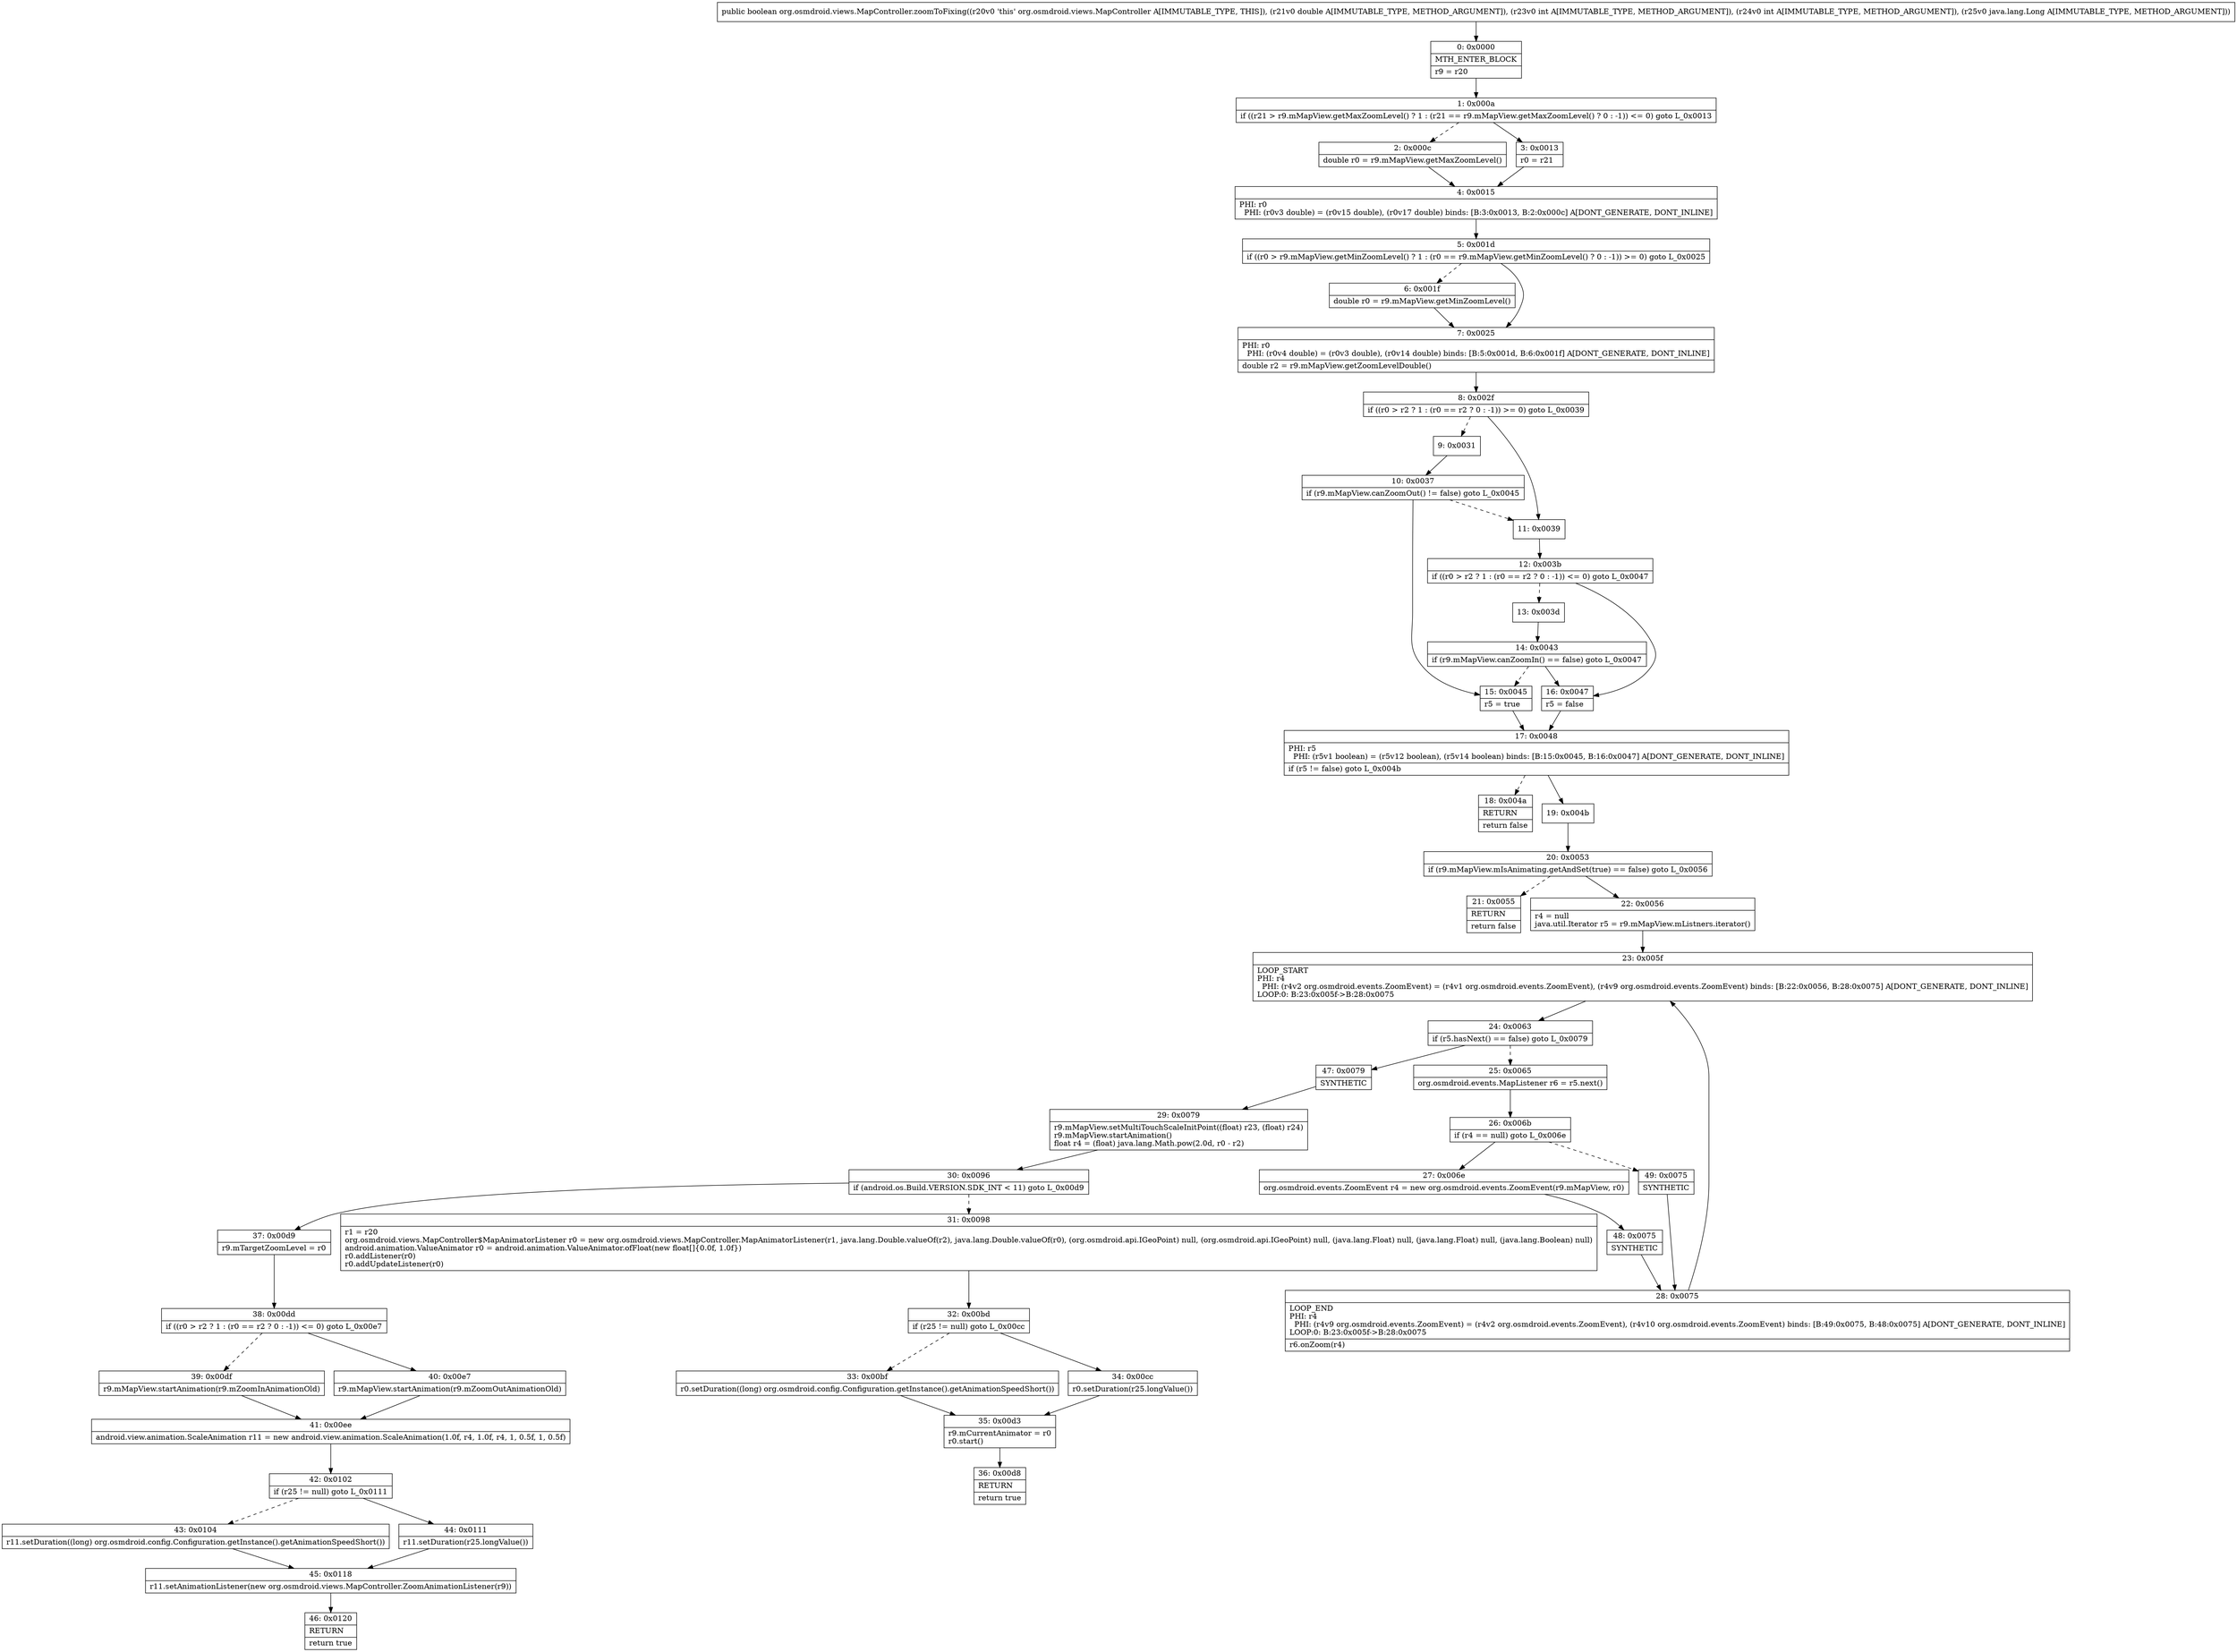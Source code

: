digraph "CFG fororg.osmdroid.views.MapController.zoomToFixing(DIILjava\/lang\/Long;)Z" {
Node_0 [shape=record,label="{0\:\ 0x0000|MTH_ENTER_BLOCK\l|r9 = r20\l}"];
Node_1 [shape=record,label="{1\:\ 0x000a|if ((r21 \> r9.mMapView.getMaxZoomLevel() ? 1 : (r21 == r9.mMapView.getMaxZoomLevel() ? 0 : \-1)) \<= 0) goto L_0x0013\l}"];
Node_2 [shape=record,label="{2\:\ 0x000c|double r0 = r9.mMapView.getMaxZoomLevel()\l}"];
Node_3 [shape=record,label="{3\:\ 0x0013|r0 = r21\l}"];
Node_4 [shape=record,label="{4\:\ 0x0015|PHI: r0 \l  PHI: (r0v3 double) = (r0v15 double), (r0v17 double) binds: [B:3:0x0013, B:2:0x000c] A[DONT_GENERATE, DONT_INLINE]\l}"];
Node_5 [shape=record,label="{5\:\ 0x001d|if ((r0 \> r9.mMapView.getMinZoomLevel() ? 1 : (r0 == r9.mMapView.getMinZoomLevel() ? 0 : \-1)) \>= 0) goto L_0x0025\l}"];
Node_6 [shape=record,label="{6\:\ 0x001f|double r0 = r9.mMapView.getMinZoomLevel()\l}"];
Node_7 [shape=record,label="{7\:\ 0x0025|PHI: r0 \l  PHI: (r0v4 double) = (r0v3 double), (r0v14 double) binds: [B:5:0x001d, B:6:0x001f] A[DONT_GENERATE, DONT_INLINE]\l|double r2 = r9.mMapView.getZoomLevelDouble()\l}"];
Node_8 [shape=record,label="{8\:\ 0x002f|if ((r0 \> r2 ? 1 : (r0 == r2 ? 0 : \-1)) \>= 0) goto L_0x0039\l}"];
Node_9 [shape=record,label="{9\:\ 0x0031}"];
Node_10 [shape=record,label="{10\:\ 0x0037|if (r9.mMapView.canZoomOut() != false) goto L_0x0045\l}"];
Node_11 [shape=record,label="{11\:\ 0x0039}"];
Node_12 [shape=record,label="{12\:\ 0x003b|if ((r0 \> r2 ? 1 : (r0 == r2 ? 0 : \-1)) \<= 0) goto L_0x0047\l}"];
Node_13 [shape=record,label="{13\:\ 0x003d}"];
Node_14 [shape=record,label="{14\:\ 0x0043|if (r9.mMapView.canZoomIn() == false) goto L_0x0047\l}"];
Node_15 [shape=record,label="{15\:\ 0x0045|r5 = true\l}"];
Node_16 [shape=record,label="{16\:\ 0x0047|r5 = false\l}"];
Node_17 [shape=record,label="{17\:\ 0x0048|PHI: r5 \l  PHI: (r5v1 boolean) = (r5v12 boolean), (r5v14 boolean) binds: [B:15:0x0045, B:16:0x0047] A[DONT_GENERATE, DONT_INLINE]\l|if (r5 != false) goto L_0x004b\l}"];
Node_18 [shape=record,label="{18\:\ 0x004a|RETURN\l|return false\l}"];
Node_19 [shape=record,label="{19\:\ 0x004b}"];
Node_20 [shape=record,label="{20\:\ 0x0053|if (r9.mMapView.mIsAnimating.getAndSet(true) == false) goto L_0x0056\l}"];
Node_21 [shape=record,label="{21\:\ 0x0055|RETURN\l|return false\l}"];
Node_22 [shape=record,label="{22\:\ 0x0056|r4 = null\ljava.util.Iterator r5 = r9.mMapView.mListners.iterator()\l}"];
Node_23 [shape=record,label="{23\:\ 0x005f|LOOP_START\lPHI: r4 \l  PHI: (r4v2 org.osmdroid.events.ZoomEvent) = (r4v1 org.osmdroid.events.ZoomEvent), (r4v9 org.osmdroid.events.ZoomEvent) binds: [B:22:0x0056, B:28:0x0075] A[DONT_GENERATE, DONT_INLINE]\lLOOP:0: B:23:0x005f\-\>B:28:0x0075\l}"];
Node_24 [shape=record,label="{24\:\ 0x0063|if (r5.hasNext() == false) goto L_0x0079\l}"];
Node_25 [shape=record,label="{25\:\ 0x0065|org.osmdroid.events.MapListener r6 = r5.next()\l}"];
Node_26 [shape=record,label="{26\:\ 0x006b|if (r4 == null) goto L_0x006e\l}"];
Node_27 [shape=record,label="{27\:\ 0x006e|org.osmdroid.events.ZoomEvent r4 = new org.osmdroid.events.ZoomEvent(r9.mMapView, r0)\l}"];
Node_28 [shape=record,label="{28\:\ 0x0075|LOOP_END\lPHI: r4 \l  PHI: (r4v9 org.osmdroid.events.ZoomEvent) = (r4v2 org.osmdroid.events.ZoomEvent), (r4v10 org.osmdroid.events.ZoomEvent) binds: [B:49:0x0075, B:48:0x0075] A[DONT_GENERATE, DONT_INLINE]\lLOOP:0: B:23:0x005f\-\>B:28:0x0075\l|r6.onZoom(r4)\l}"];
Node_29 [shape=record,label="{29\:\ 0x0079|r9.mMapView.setMultiTouchScaleInitPoint((float) r23, (float) r24)\lr9.mMapView.startAnimation()\lfloat r4 = (float) java.lang.Math.pow(2.0d, r0 \- r2)\l}"];
Node_30 [shape=record,label="{30\:\ 0x0096|if (android.os.Build.VERSION.SDK_INT \< 11) goto L_0x00d9\l}"];
Node_31 [shape=record,label="{31\:\ 0x0098|r1 = r20\lorg.osmdroid.views.MapController$MapAnimatorListener r0 = new org.osmdroid.views.MapController.MapAnimatorListener(r1, java.lang.Double.valueOf(r2), java.lang.Double.valueOf(r0), (org.osmdroid.api.IGeoPoint) null, (org.osmdroid.api.IGeoPoint) null, (java.lang.Float) null, (java.lang.Float) null, (java.lang.Boolean) null)\landroid.animation.ValueAnimator r0 = android.animation.ValueAnimator.ofFloat(new float[]\{0.0f, 1.0f\})\lr0.addListener(r0)\lr0.addUpdateListener(r0)\l}"];
Node_32 [shape=record,label="{32\:\ 0x00bd|if (r25 != null) goto L_0x00cc\l}"];
Node_33 [shape=record,label="{33\:\ 0x00bf|r0.setDuration((long) org.osmdroid.config.Configuration.getInstance().getAnimationSpeedShort())\l}"];
Node_34 [shape=record,label="{34\:\ 0x00cc|r0.setDuration(r25.longValue())\l}"];
Node_35 [shape=record,label="{35\:\ 0x00d3|r9.mCurrentAnimator = r0\lr0.start()\l}"];
Node_36 [shape=record,label="{36\:\ 0x00d8|RETURN\l|return true\l}"];
Node_37 [shape=record,label="{37\:\ 0x00d9|r9.mTargetZoomLevel = r0\l}"];
Node_38 [shape=record,label="{38\:\ 0x00dd|if ((r0 \> r2 ? 1 : (r0 == r2 ? 0 : \-1)) \<= 0) goto L_0x00e7\l}"];
Node_39 [shape=record,label="{39\:\ 0x00df|r9.mMapView.startAnimation(r9.mZoomInAnimationOld)\l}"];
Node_40 [shape=record,label="{40\:\ 0x00e7|r9.mMapView.startAnimation(r9.mZoomOutAnimationOld)\l}"];
Node_41 [shape=record,label="{41\:\ 0x00ee|android.view.animation.ScaleAnimation r11 = new android.view.animation.ScaleAnimation(1.0f, r4, 1.0f, r4, 1, 0.5f, 1, 0.5f)\l}"];
Node_42 [shape=record,label="{42\:\ 0x0102|if (r25 != null) goto L_0x0111\l}"];
Node_43 [shape=record,label="{43\:\ 0x0104|r11.setDuration((long) org.osmdroid.config.Configuration.getInstance().getAnimationSpeedShort())\l}"];
Node_44 [shape=record,label="{44\:\ 0x0111|r11.setDuration(r25.longValue())\l}"];
Node_45 [shape=record,label="{45\:\ 0x0118|r11.setAnimationListener(new org.osmdroid.views.MapController.ZoomAnimationListener(r9))\l}"];
Node_46 [shape=record,label="{46\:\ 0x0120|RETURN\l|return true\l}"];
Node_47 [shape=record,label="{47\:\ 0x0079|SYNTHETIC\l}"];
Node_48 [shape=record,label="{48\:\ 0x0075|SYNTHETIC\l}"];
Node_49 [shape=record,label="{49\:\ 0x0075|SYNTHETIC\l}"];
MethodNode[shape=record,label="{public boolean org.osmdroid.views.MapController.zoomToFixing((r20v0 'this' org.osmdroid.views.MapController A[IMMUTABLE_TYPE, THIS]), (r21v0 double A[IMMUTABLE_TYPE, METHOD_ARGUMENT]), (r23v0 int A[IMMUTABLE_TYPE, METHOD_ARGUMENT]), (r24v0 int A[IMMUTABLE_TYPE, METHOD_ARGUMENT]), (r25v0 java.lang.Long A[IMMUTABLE_TYPE, METHOD_ARGUMENT])) }"];
MethodNode -> Node_0;
Node_0 -> Node_1;
Node_1 -> Node_2[style=dashed];
Node_1 -> Node_3;
Node_2 -> Node_4;
Node_3 -> Node_4;
Node_4 -> Node_5;
Node_5 -> Node_6[style=dashed];
Node_5 -> Node_7;
Node_6 -> Node_7;
Node_7 -> Node_8;
Node_8 -> Node_9[style=dashed];
Node_8 -> Node_11;
Node_9 -> Node_10;
Node_10 -> Node_11[style=dashed];
Node_10 -> Node_15;
Node_11 -> Node_12;
Node_12 -> Node_13[style=dashed];
Node_12 -> Node_16;
Node_13 -> Node_14;
Node_14 -> Node_15[style=dashed];
Node_14 -> Node_16;
Node_15 -> Node_17;
Node_16 -> Node_17;
Node_17 -> Node_18[style=dashed];
Node_17 -> Node_19;
Node_19 -> Node_20;
Node_20 -> Node_21[style=dashed];
Node_20 -> Node_22;
Node_22 -> Node_23;
Node_23 -> Node_24;
Node_24 -> Node_25[style=dashed];
Node_24 -> Node_47;
Node_25 -> Node_26;
Node_26 -> Node_27;
Node_26 -> Node_49[style=dashed];
Node_27 -> Node_48;
Node_28 -> Node_23;
Node_29 -> Node_30;
Node_30 -> Node_31[style=dashed];
Node_30 -> Node_37;
Node_31 -> Node_32;
Node_32 -> Node_33[style=dashed];
Node_32 -> Node_34;
Node_33 -> Node_35;
Node_34 -> Node_35;
Node_35 -> Node_36;
Node_37 -> Node_38;
Node_38 -> Node_39[style=dashed];
Node_38 -> Node_40;
Node_39 -> Node_41;
Node_40 -> Node_41;
Node_41 -> Node_42;
Node_42 -> Node_43[style=dashed];
Node_42 -> Node_44;
Node_43 -> Node_45;
Node_44 -> Node_45;
Node_45 -> Node_46;
Node_47 -> Node_29;
Node_48 -> Node_28;
Node_49 -> Node_28;
}

